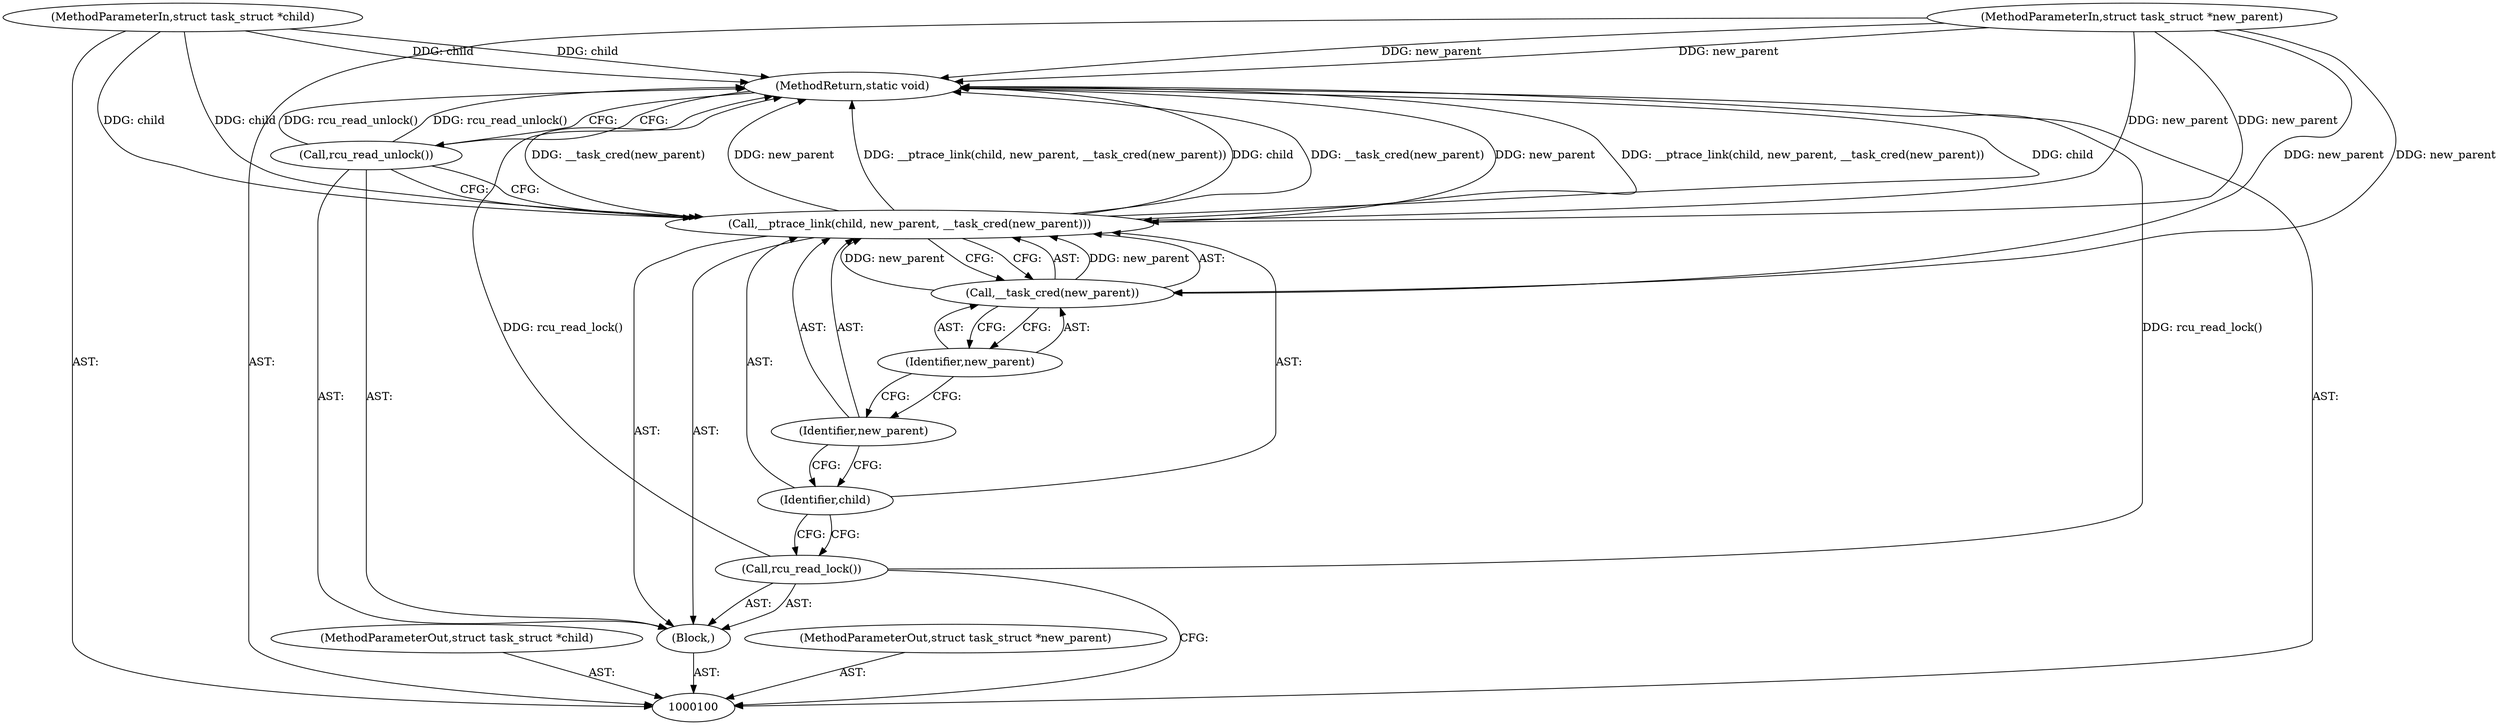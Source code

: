digraph "1_linux_6994eefb0053799d2e07cd140df6c2ea106c41ee" {
"1000111" [label="(MethodReturn,static void)"];
"1000101" [label="(MethodParameterIn,struct task_struct *child)"];
"1000132" [label="(MethodParameterOut,struct task_struct *child)"];
"1000102" [label="(MethodParameterIn,struct task_struct *new_parent)"];
"1000133" [label="(MethodParameterOut,struct task_struct *new_parent)"];
"1000103" [label="(Block,)"];
"1000104" [label="(Call,rcu_read_lock())"];
"1000105" [label="(Call,__ptrace_link(child, new_parent, __task_cred(new_parent)))"];
"1000106" [label="(Identifier,child)"];
"1000107" [label="(Identifier,new_parent)"];
"1000108" [label="(Call,__task_cred(new_parent))"];
"1000109" [label="(Identifier,new_parent)"];
"1000110" [label="(Call,rcu_read_unlock())"];
"1000111" -> "1000100"  [label="AST: "];
"1000111" -> "1000110"  [label="CFG: "];
"1000105" -> "1000111"  [label="DDG: __task_cred(new_parent)"];
"1000105" -> "1000111"  [label="DDG: new_parent"];
"1000105" -> "1000111"  [label="DDG: __ptrace_link(child, new_parent, __task_cred(new_parent))"];
"1000105" -> "1000111"  [label="DDG: child"];
"1000104" -> "1000111"  [label="DDG: rcu_read_lock()"];
"1000102" -> "1000111"  [label="DDG: new_parent"];
"1000101" -> "1000111"  [label="DDG: child"];
"1000110" -> "1000111"  [label="DDG: rcu_read_unlock()"];
"1000101" -> "1000100"  [label="AST: "];
"1000101" -> "1000111"  [label="DDG: child"];
"1000101" -> "1000105"  [label="DDG: child"];
"1000132" -> "1000100"  [label="AST: "];
"1000102" -> "1000100"  [label="AST: "];
"1000102" -> "1000111"  [label="DDG: new_parent"];
"1000102" -> "1000105"  [label="DDG: new_parent"];
"1000102" -> "1000108"  [label="DDG: new_parent"];
"1000133" -> "1000100"  [label="AST: "];
"1000103" -> "1000100"  [label="AST: "];
"1000104" -> "1000103"  [label="AST: "];
"1000105" -> "1000103"  [label="AST: "];
"1000110" -> "1000103"  [label="AST: "];
"1000104" -> "1000103"  [label="AST: "];
"1000104" -> "1000100"  [label="CFG: "];
"1000106" -> "1000104"  [label="CFG: "];
"1000104" -> "1000111"  [label="DDG: rcu_read_lock()"];
"1000105" -> "1000103"  [label="AST: "];
"1000105" -> "1000108"  [label="CFG: "];
"1000106" -> "1000105"  [label="AST: "];
"1000107" -> "1000105"  [label="AST: "];
"1000108" -> "1000105"  [label="AST: "];
"1000110" -> "1000105"  [label="CFG: "];
"1000105" -> "1000111"  [label="DDG: __task_cred(new_parent)"];
"1000105" -> "1000111"  [label="DDG: new_parent"];
"1000105" -> "1000111"  [label="DDG: __ptrace_link(child, new_parent, __task_cred(new_parent))"];
"1000105" -> "1000111"  [label="DDG: child"];
"1000101" -> "1000105"  [label="DDG: child"];
"1000108" -> "1000105"  [label="DDG: new_parent"];
"1000102" -> "1000105"  [label="DDG: new_parent"];
"1000106" -> "1000105"  [label="AST: "];
"1000106" -> "1000104"  [label="CFG: "];
"1000107" -> "1000106"  [label="CFG: "];
"1000107" -> "1000105"  [label="AST: "];
"1000107" -> "1000106"  [label="CFG: "];
"1000109" -> "1000107"  [label="CFG: "];
"1000108" -> "1000105"  [label="AST: "];
"1000108" -> "1000109"  [label="CFG: "];
"1000109" -> "1000108"  [label="AST: "];
"1000105" -> "1000108"  [label="CFG: "];
"1000108" -> "1000105"  [label="DDG: new_parent"];
"1000102" -> "1000108"  [label="DDG: new_parent"];
"1000109" -> "1000108"  [label="AST: "];
"1000109" -> "1000107"  [label="CFG: "];
"1000108" -> "1000109"  [label="CFG: "];
"1000110" -> "1000103"  [label="AST: "];
"1000110" -> "1000105"  [label="CFG: "];
"1000111" -> "1000110"  [label="CFG: "];
"1000110" -> "1000111"  [label="DDG: rcu_read_unlock()"];
}
